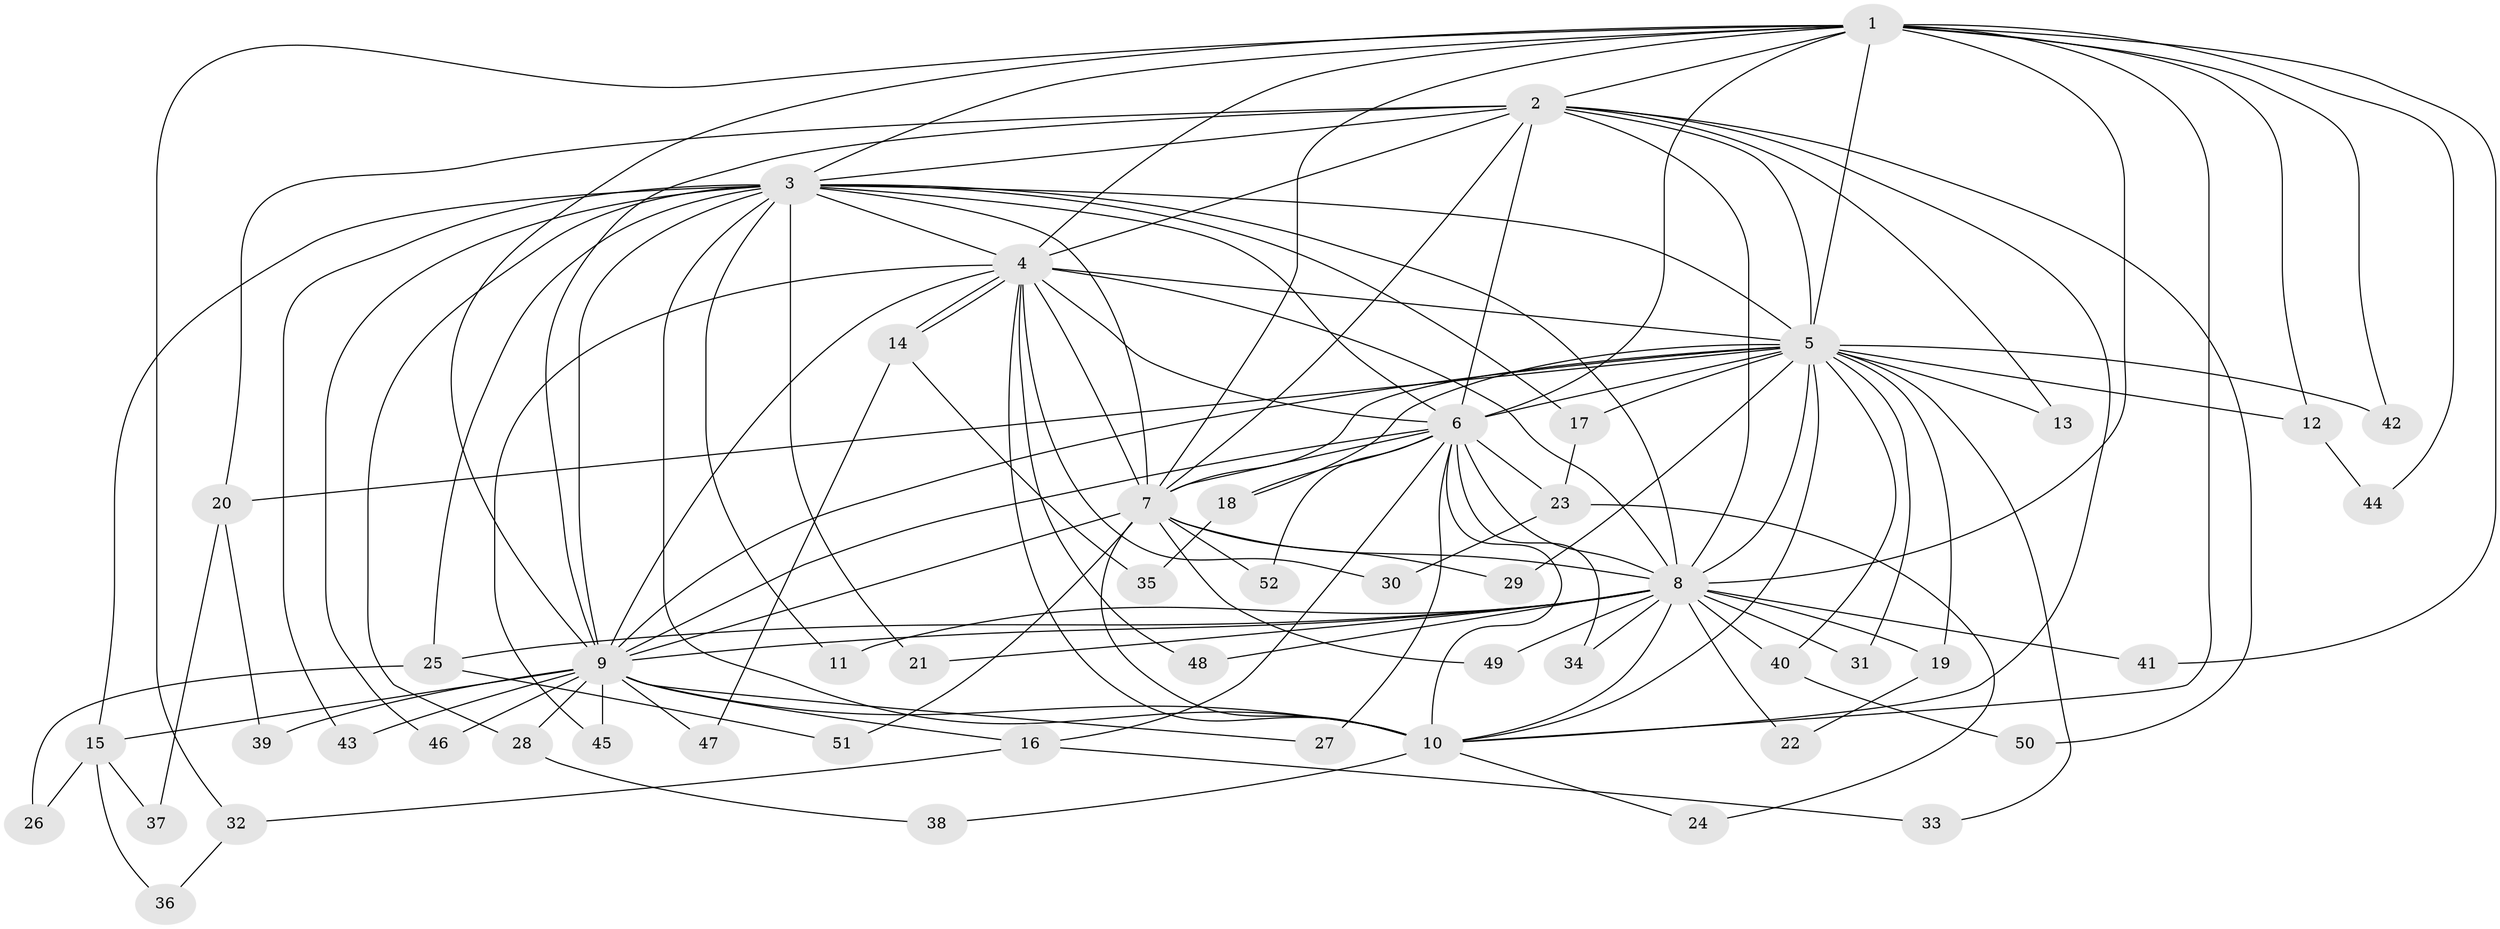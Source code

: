 // coarse degree distribution, {14: 0.0625, 16: 0.03125, 2: 0.4375, 9: 0.03125, 3: 0.1875, 5: 0.03125, 10: 0.0625, 4: 0.09375, 15: 0.0625}
// Generated by graph-tools (version 1.1) at 2025/36/03/04/25 23:36:18]
// undirected, 52 vertices, 129 edges
graph export_dot {
  node [color=gray90,style=filled];
  1;
  2;
  3;
  4;
  5;
  6;
  7;
  8;
  9;
  10;
  11;
  12;
  13;
  14;
  15;
  16;
  17;
  18;
  19;
  20;
  21;
  22;
  23;
  24;
  25;
  26;
  27;
  28;
  29;
  30;
  31;
  32;
  33;
  34;
  35;
  36;
  37;
  38;
  39;
  40;
  41;
  42;
  43;
  44;
  45;
  46;
  47;
  48;
  49;
  50;
  51;
  52;
  1 -- 2;
  1 -- 3;
  1 -- 4;
  1 -- 5;
  1 -- 6;
  1 -- 7;
  1 -- 8;
  1 -- 9;
  1 -- 10;
  1 -- 12;
  1 -- 32;
  1 -- 41;
  1 -- 42;
  1 -- 44;
  2 -- 3;
  2 -- 4;
  2 -- 5;
  2 -- 6;
  2 -- 7;
  2 -- 8;
  2 -- 9;
  2 -- 10;
  2 -- 13;
  2 -- 20;
  2 -- 50;
  3 -- 4;
  3 -- 5;
  3 -- 6;
  3 -- 7;
  3 -- 8;
  3 -- 9;
  3 -- 10;
  3 -- 11;
  3 -- 15;
  3 -- 17;
  3 -- 21;
  3 -- 25;
  3 -- 28;
  3 -- 43;
  3 -- 46;
  4 -- 5;
  4 -- 6;
  4 -- 7;
  4 -- 8;
  4 -- 9;
  4 -- 10;
  4 -- 14;
  4 -- 14;
  4 -- 30;
  4 -- 45;
  4 -- 48;
  5 -- 6;
  5 -- 7;
  5 -- 8;
  5 -- 9;
  5 -- 10;
  5 -- 12;
  5 -- 13;
  5 -- 17;
  5 -- 18;
  5 -- 19;
  5 -- 20;
  5 -- 29;
  5 -- 31;
  5 -- 33;
  5 -- 40;
  5 -- 42;
  6 -- 7;
  6 -- 8;
  6 -- 9;
  6 -- 10;
  6 -- 16;
  6 -- 18;
  6 -- 23;
  6 -- 27;
  6 -- 34;
  6 -- 52;
  7 -- 8;
  7 -- 9;
  7 -- 10;
  7 -- 29;
  7 -- 49;
  7 -- 51;
  7 -- 52;
  8 -- 9;
  8 -- 10;
  8 -- 11;
  8 -- 19;
  8 -- 21;
  8 -- 22;
  8 -- 25;
  8 -- 31;
  8 -- 34;
  8 -- 40;
  8 -- 41;
  8 -- 48;
  8 -- 49;
  9 -- 10;
  9 -- 15;
  9 -- 16;
  9 -- 27;
  9 -- 28;
  9 -- 39;
  9 -- 43;
  9 -- 45;
  9 -- 46;
  9 -- 47;
  10 -- 24;
  10 -- 38;
  12 -- 44;
  14 -- 35;
  14 -- 47;
  15 -- 26;
  15 -- 36;
  15 -- 37;
  16 -- 32;
  16 -- 33;
  17 -- 23;
  18 -- 35;
  19 -- 22;
  20 -- 37;
  20 -- 39;
  23 -- 24;
  23 -- 30;
  25 -- 26;
  25 -- 51;
  28 -- 38;
  32 -- 36;
  40 -- 50;
}
